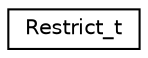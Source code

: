 digraph "Graphical Class Hierarchy"
{
  edge [fontname="Helvetica",fontsize="10",labelfontname="Helvetica",labelfontsize="10"];
  node [fontname="Helvetica",fontsize="10",shape=record];
  rankdir="LR";
  Node0 [label="Restrict_t",height=0.2,width=0.4,color="black", fillcolor="white", style="filled",URL="$structRestrict__t.html"];
}
